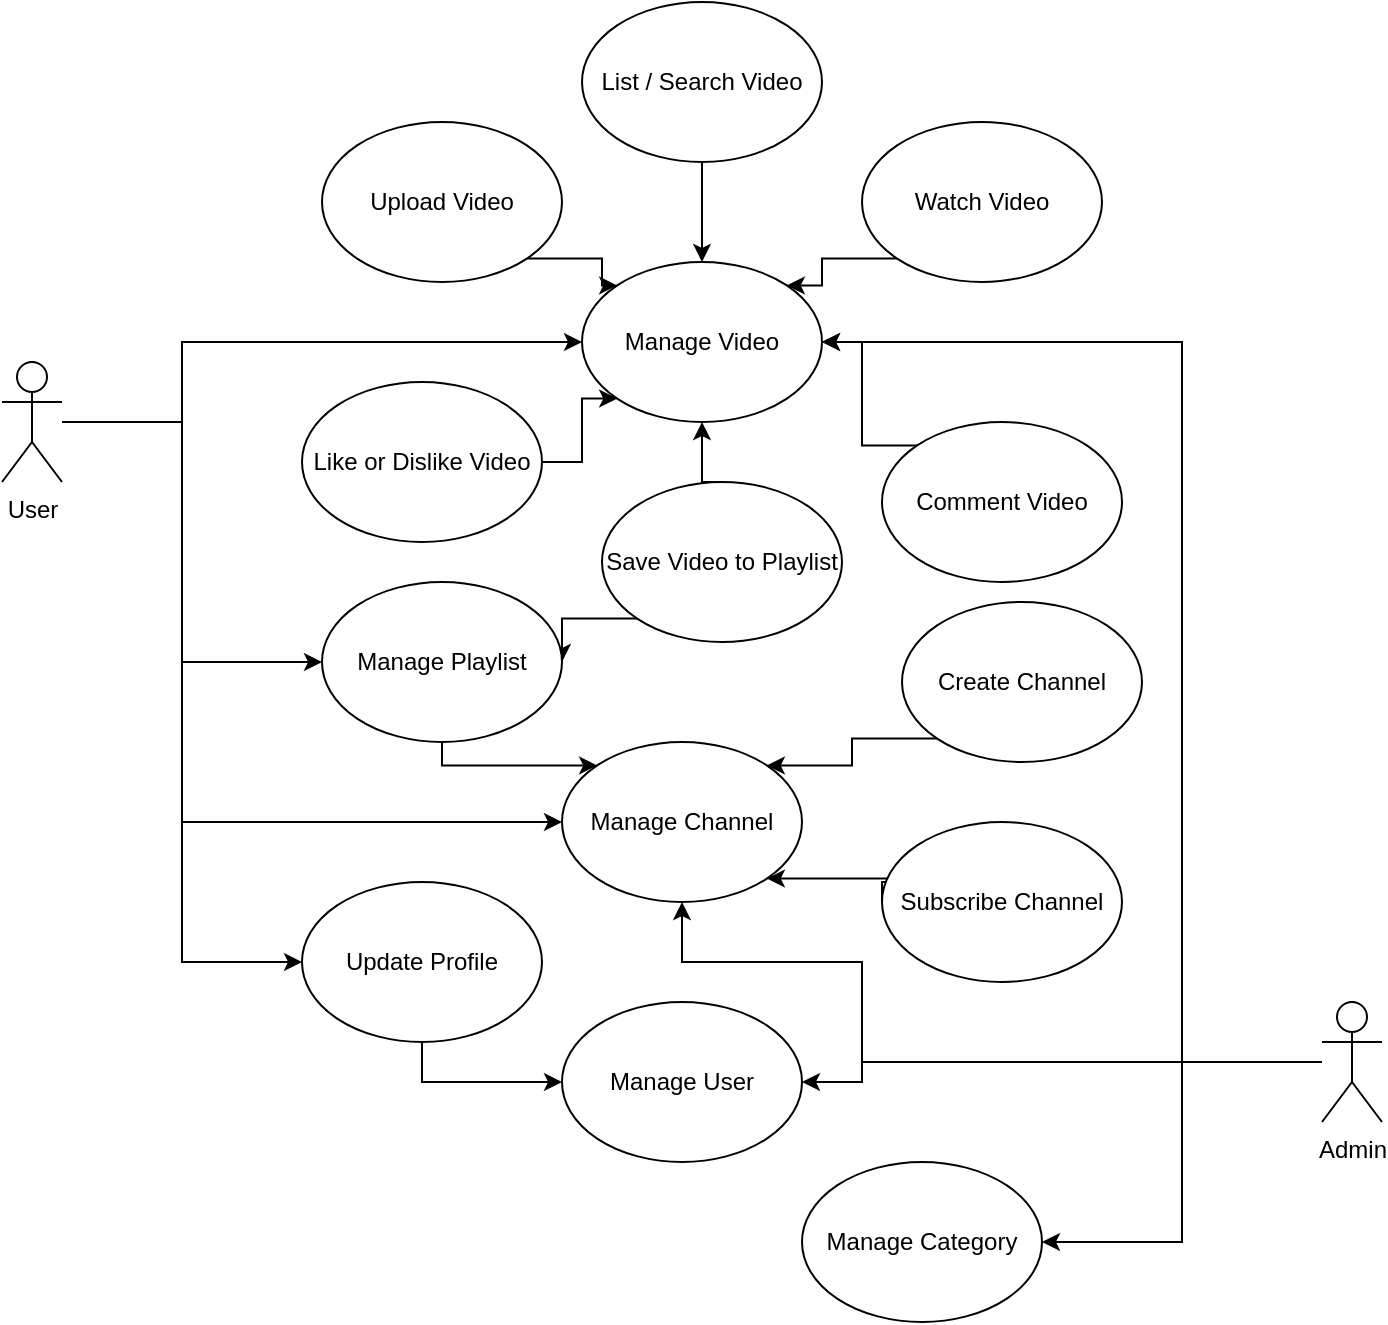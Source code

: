 <mxfile version="13.10.9" type="github">
  <diagram id="EV23Xd9QwViGW-VsO-eB" name="Page-1">
    <mxGraphModel dx="1240" dy="743" grid="1" gridSize="10" guides="1" tooltips="1" connect="1" arrows="1" fold="1" page="1" pageScale="1" pageWidth="1100" pageHeight="850" math="0" shadow="0">
      <root>
        <mxCell id="0" />
        <mxCell id="1" parent="0" />
        <mxCell id="fa3mV-yQQoPYG1rzh0iE-47" style="edgeStyle=orthogonalEdgeStyle;rounded=0;orthogonalLoop=1;jettySize=auto;html=1;entryX=0;entryY=0.5;entryDx=0;entryDy=0;" edge="1" parent="1" source="fa3mV-yQQoPYG1rzh0iE-1" target="fa3mV-yQQoPYG1rzh0iE-23">
          <mxGeometry relative="1" as="geometry">
            <Array as="points">
              <mxPoint x="270" y="370" />
              <mxPoint x="270" y="330" />
            </Array>
          </mxGeometry>
        </mxCell>
        <mxCell id="fa3mV-yQQoPYG1rzh0iE-48" style="edgeStyle=orthogonalEdgeStyle;rounded=0;orthogonalLoop=1;jettySize=auto;html=1;entryX=0;entryY=0.5;entryDx=0;entryDy=0;" edge="1" parent="1" source="fa3mV-yQQoPYG1rzh0iE-1" target="fa3mV-yQQoPYG1rzh0iE-7">
          <mxGeometry relative="1" as="geometry">
            <Array as="points">
              <mxPoint x="270" y="370" />
              <mxPoint x="270" y="570" />
            </Array>
          </mxGeometry>
        </mxCell>
        <mxCell id="fa3mV-yQQoPYG1rzh0iE-49" style="edgeStyle=orthogonalEdgeStyle;rounded=0;orthogonalLoop=1;jettySize=auto;html=1;entryX=0;entryY=0.5;entryDx=0;entryDy=0;" edge="1" parent="1" source="fa3mV-yQQoPYG1rzh0iE-1" target="fa3mV-yQQoPYG1rzh0iE-24">
          <mxGeometry relative="1" as="geometry">
            <Array as="points">
              <mxPoint x="270" y="370" />
              <mxPoint x="270" y="490" />
            </Array>
          </mxGeometry>
        </mxCell>
        <mxCell id="fa3mV-yQQoPYG1rzh0iE-54" style="edgeStyle=orthogonalEdgeStyle;rounded=0;orthogonalLoop=1;jettySize=auto;html=1;entryX=0;entryY=0.5;entryDx=0;entryDy=0;" edge="1" parent="1" source="fa3mV-yQQoPYG1rzh0iE-1" target="fa3mV-yQQoPYG1rzh0iE-53">
          <mxGeometry relative="1" as="geometry" />
        </mxCell>
        <mxCell id="fa3mV-yQQoPYG1rzh0iE-1" value="User" style="shape=umlActor;verticalLabelPosition=bottom;verticalAlign=top;html=1;" vertex="1" parent="1">
          <mxGeometry x="180" y="340" width="30" height="60" as="geometry" />
        </mxCell>
        <mxCell id="fa3mV-yQQoPYG1rzh0iE-29" style="edgeStyle=orthogonalEdgeStyle;rounded=0;orthogonalLoop=1;jettySize=auto;html=1;exitX=1;exitY=1;exitDx=0;exitDy=0;entryX=0;entryY=0;entryDx=0;entryDy=0;" edge="1" parent="1" source="fa3mV-yQQoPYG1rzh0iE-3" target="fa3mV-yQQoPYG1rzh0iE-23">
          <mxGeometry relative="1" as="geometry" />
        </mxCell>
        <mxCell id="fa3mV-yQQoPYG1rzh0iE-3" value="Upload Video" style="ellipse;whiteSpace=wrap;html=1;" vertex="1" parent="1">
          <mxGeometry x="340" y="220" width="120" height="80" as="geometry" />
        </mxCell>
        <mxCell id="fa3mV-yQQoPYG1rzh0iE-30" style="edgeStyle=orthogonalEdgeStyle;rounded=0;orthogonalLoop=1;jettySize=auto;html=1;exitX=0;exitY=1;exitDx=0;exitDy=0;entryX=1;entryY=0;entryDx=0;entryDy=0;" edge="1" parent="1" source="fa3mV-yQQoPYG1rzh0iE-4" target="fa3mV-yQQoPYG1rzh0iE-23">
          <mxGeometry relative="1" as="geometry" />
        </mxCell>
        <mxCell id="fa3mV-yQQoPYG1rzh0iE-4" value="Watch Video" style="ellipse;whiteSpace=wrap;html=1;" vertex="1" parent="1">
          <mxGeometry x="610" y="220" width="120" height="80" as="geometry" />
        </mxCell>
        <mxCell id="fa3mV-yQQoPYG1rzh0iE-31" style="edgeStyle=orthogonalEdgeStyle;rounded=0;orthogonalLoop=1;jettySize=auto;html=1;exitX=0;exitY=0;exitDx=0;exitDy=0;entryX=1;entryY=0.5;entryDx=0;entryDy=0;" edge="1" parent="1" source="fa3mV-yQQoPYG1rzh0iE-5" target="fa3mV-yQQoPYG1rzh0iE-23">
          <mxGeometry relative="1" as="geometry">
            <Array as="points">
              <mxPoint x="610" y="382" />
              <mxPoint x="610" y="330" />
            </Array>
          </mxGeometry>
        </mxCell>
        <mxCell id="fa3mV-yQQoPYG1rzh0iE-5" value="Comment Video" style="ellipse;whiteSpace=wrap;html=1;" vertex="1" parent="1">
          <mxGeometry x="620" y="370" width="120" height="80" as="geometry" />
        </mxCell>
        <mxCell id="fa3mV-yQQoPYG1rzh0iE-33" style="edgeStyle=orthogonalEdgeStyle;rounded=0;orthogonalLoop=1;jettySize=auto;html=1;exitX=1;exitY=0.5;exitDx=0;exitDy=0;entryX=0;entryY=1;entryDx=0;entryDy=0;" edge="1" parent="1" source="fa3mV-yQQoPYG1rzh0iE-6" target="fa3mV-yQQoPYG1rzh0iE-23">
          <mxGeometry relative="1" as="geometry" />
        </mxCell>
        <mxCell id="fa3mV-yQQoPYG1rzh0iE-6" value="Like or Dislike Video" style="ellipse;whiteSpace=wrap;html=1;" vertex="1" parent="1">
          <mxGeometry x="330" y="350" width="120" height="80" as="geometry" />
        </mxCell>
        <mxCell id="fa3mV-yQQoPYG1rzh0iE-7" value="Manage Channel" style="ellipse;whiteSpace=wrap;html=1;" vertex="1" parent="1">
          <mxGeometry x="460" y="530" width="120" height="80" as="geometry" />
        </mxCell>
        <mxCell id="fa3mV-yQQoPYG1rzh0iE-32" style="edgeStyle=orthogonalEdgeStyle;rounded=0;orthogonalLoop=1;jettySize=auto;html=1;exitX=0.5;exitY=0;exitDx=0;exitDy=0;entryX=0.5;entryY=1;entryDx=0;entryDy=0;" edge="1" parent="1" source="fa3mV-yQQoPYG1rzh0iE-8" target="fa3mV-yQQoPYG1rzh0iE-23">
          <mxGeometry relative="1" as="geometry" />
        </mxCell>
        <mxCell id="fa3mV-yQQoPYG1rzh0iE-42" style="edgeStyle=orthogonalEdgeStyle;rounded=0;orthogonalLoop=1;jettySize=auto;html=1;exitX=0;exitY=1;exitDx=0;exitDy=0;entryX=1;entryY=0.5;entryDx=0;entryDy=0;" edge="1" parent="1" source="fa3mV-yQQoPYG1rzh0iE-8" target="fa3mV-yQQoPYG1rzh0iE-24">
          <mxGeometry relative="1" as="geometry" />
        </mxCell>
        <mxCell id="fa3mV-yQQoPYG1rzh0iE-8" value="Save Video to Playlist" style="ellipse;whiteSpace=wrap;html=1;" vertex="1" parent="1">
          <mxGeometry x="480" y="400" width="120" height="80" as="geometry" />
        </mxCell>
        <mxCell id="fa3mV-yQQoPYG1rzh0iE-28" style="edgeStyle=orthogonalEdgeStyle;rounded=0;orthogonalLoop=1;jettySize=auto;html=1;exitX=0.5;exitY=1;exitDx=0;exitDy=0;entryX=0.5;entryY=0;entryDx=0;entryDy=0;" edge="1" parent="1" source="fa3mV-yQQoPYG1rzh0iE-17" target="fa3mV-yQQoPYG1rzh0iE-23">
          <mxGeometry relative="1" as="geometry" />
        </mxCell>
        <mxCell id="fa3mV-yQQoPYG1rzh0iE-17" value="List / Search Video" style="ellipse;whiteSpace=wrap;html=1;" vertex="1" parent="1">
          <mxGeometry x="470" y="160" width="120" height="80" as="geometry" />
        </mxCell>
        <mxCell id="fa3mV-yQQoPYG1rzh0iE-41" style="edgeStyle=orthogonalEdgeStyle;rounded=0;orthogonalLoop=1;jettySize=auto;html=1;exitX=0;exitY=0.5;exitDx=0;exitDy=0;entryX=1;entryY=1;entryDx=0;entryDy=0;" edge="1" parent="1" source="fa3mV-yQQoPYG1rzh0iE-20" target="fa3mV-yQQoPYG1rzh0iE-7">
          <mxGeometry relative="1" as="geometry">
            <Array as="points">
              <mxPoint x="638" y="600" />
              <mxPoint x="638" y="598" />
            </Array>
          </mxGeometry>
        </mxCell>
        <mxCell id="fa3mV-yQQoPYG1rzh0iE-20" value="Subscribe&amp;nbsp;Channel" style="ellipse;whiteSpace=wrap;html=1;" vertex="1" parent="1">
          <mxGeometry x="620" y="570" width="120" height="80" as="geometry" />
        </mxCell>
        <mxCell id="fa3mV-yQQoPYG1rzh0iE-23" value="Manage Video" style="ellipse;whiteSpace=wrap;html=1;" vertex="1" parent="1">
          <mxGeometry x="470" y="290" width="120" height="80" as="geometry" />
        </mxCell>
        <mxCell id="fa3mV-yQQoPYG1rzh0iE-43" style="edgeStyle=orthogonalEdgeStyle;rounded=0;orthogonalLoop=1;jettySize=auto;html=1;entryX=0;entryY=0;entryDx=0;entryDy=0;" edge="1" parent="1" source="fa3mV-yQQoPYG1rzh0iE-24" target="fa3mV-yQQoPYG1rzh0iE-7">
          <mxGeometry relative="1" as="geometry">
            <Array as="points">
              <mxPoint x="400" y="542" />
            </Array>
          </mxGeometry>
        </mxCell>
        <mxCell id="fa3mV-yQQoPYG1rzh0iE-24" value="Manage Playlist" style="ellipse;whiteSpace=wrap;html=1;" vertex="1" parent="1">
          <mxGeometry x="340" y="450" width="120" height="80" as="geometry" />
        </mxCell>
        <mxCell id="fa3mV-yQQoPYG1rzh0iE-40" style="edgeStyle=orthogonalEdgeStyle;rounded=0;orthogonalLoop=1;jettySize=auto;html=1;exitX=0;exitY=1;exitDx=0;exitDy=0;entryX=1;entryY=0;entryDx=0;entryDy=0;" edge="1" parent="1" source="fa3mV-yQQoPYG1rzh0iE-25" target="fa3mV-yQQoPYG1rzh0iE-7">
          <mxGeometry relative="1" as="geometry" />
        </mxCell>
        <mxCell id="fa3mV-yQQoPYG1rzh0iE-25" value="Create Channel" style="ellipse;whiteSpace=wrap;html=1;" vertex="1" parent="1">
          <mxGeometry x="630" y="460" width="120" height="80" as="geometry" />
        </mxCell>
        <mxCell id="fa3mV-yQQoPYG1rzh0iE-44" value="Manage User" style="ellipse;whiteSpace=wrap;html=1;" vertex="1" parent="1">
          <mxGeometry x="460" y="660" width="120" height="80" as="geometry" />
        </mxCell>
        <mxCell id="fa3mV-yQQoPYG1rzh0iE-45" value="Manage Category" style="ellipse;whiteSpace=wrap;html=1;" vertex="1" parent="1">
          <mxGeometry x="580" y="740" width="120" height="80" as="geometry" />
        </mxCell>
        <mxCell id="fa3mV-yQQoPYG1rzh0iE-51" style="edgeStyle=orthogonalEdgeStyle;rounded=0;orthogonalLoop=1;jettySize=auto;html=1;entryX=1;entryY=0.5;entryDx=0;entryDy=0;" edge="1" parent="1" source="fa3mV-yQQoPYG1rzh0iE-46" target="fa3mV-yQQoPYG1rzh0iE-44">
          <mxGeometry relative="1" as="geometry">
            <Array as="points">
              <mxPoint x="610" y="690" />
              <mxPoint x="610" y="700" />
            </Array>
          </mxGeometry>
        </mxCell>
        <mxCell id="fa3mV-yQQoPYG1rzh0iE-52" style="edgeStyle=orthogonalEdgeStyle;rounded=0;orthogonalLoop=1;jettySize=auto;html=1;entryX=1;entryY=0.5;entryDx=0;entryDy=0;" edge="1" parent="1" source="fa3mV-yQQoPYG1rzh0iE-46" target="fa3mV-yQQoPYG1rzh0iE-45">
          <mxGeometry relative="1" as="geometry" />
        </mxCell>
        <mxCell id="fa3mV-yQQoPYG1rzh0iE-56" style="edgeStyle=orthogonalEdgeStyle;rounded=0;orthogonalLoop=1;jettySize=auto;html=1;entryX=0.5;entryY=1;entryDx=0;entryDy=0;" edge="1" parent="1" source="fa3mV-yQQoPYG1rzh0iE-46" target="fa3mV-yQQoPYG1rzh0iE-7">
          <mxGeometry relative="1" as="geometry">
            <Array as="points">
              <mxPoint x="610" y="690" />
              <mxPoint x="610" y="640" />
              <mxPoint x="520" y="640" />
            </Array>
          </mxGeometry>
        </mxCell>
        <mxCell id="fa3mV-yQQoPYG1rzh0iE-57" style="edgeStyle=orthogonalEdgeStyle;rounded=0;orthogonalLoop=1;jettySize=auto;html=1;entryX=1;entryY=0.5;entryDx=0;entryDy=0;" edge="1" parent="1" source="fa3mV-yQQoPYG1rzh0iE-46" target="fa3mV-yQQoPYG1rzh0iE-23">
          <mxGeometry relative="1" as="geometry">
            <Array as="points">
              <mxPoint x="770" y="690" />
              <mxPoint x="770" y="330" />
            </Array>
          </mxGeometry>
        </mxCell>
        <mxCell id="fa3mV-yQQoPYG1rzh0iE-46" value="Admin" style="shape=umlActor;verticalLabelPosition=bottom;verticalAlign=top;html=1;" vertex="1" parent="1">
          <mxGeometry x="840" y="660" width="30" height="60" as="geometry" />
        </mxCell>
        <mxCell id="fa3mV-yQQoPYG1rzh0iE-55" style="edgeStyle=orthogonalEdgeStyle;rounded=0;orthogonalLoop=1;jettySize=auto;html=1;entryX=0;entryY=0.5;entryDx=0;entryDy=0;exitX=0.5;exitY=1;exitDx=0;exitDy=0;" edge="1" parent="1" source="fa3mV-yQQoPYG1rzh0iE-53" target="fa3mV-yQQoPYG1rzh0iE-44">
          <mxGeometry relative="1" as="geometry" />
        </mxCell>
        <mxCell id="fa3mV-yQQoPYG1rzh0iE-53" value="Update Profile" style="ellipse;whiteSpace=wrap;html=1;" vertex="1" parent="1">
          <mxGeometry x="330" y="600" width="120" height="80" as="geometry" />
        </mxCell>
      </root>
    </mxGraphModel>
  </diagram>
</mxfile>
